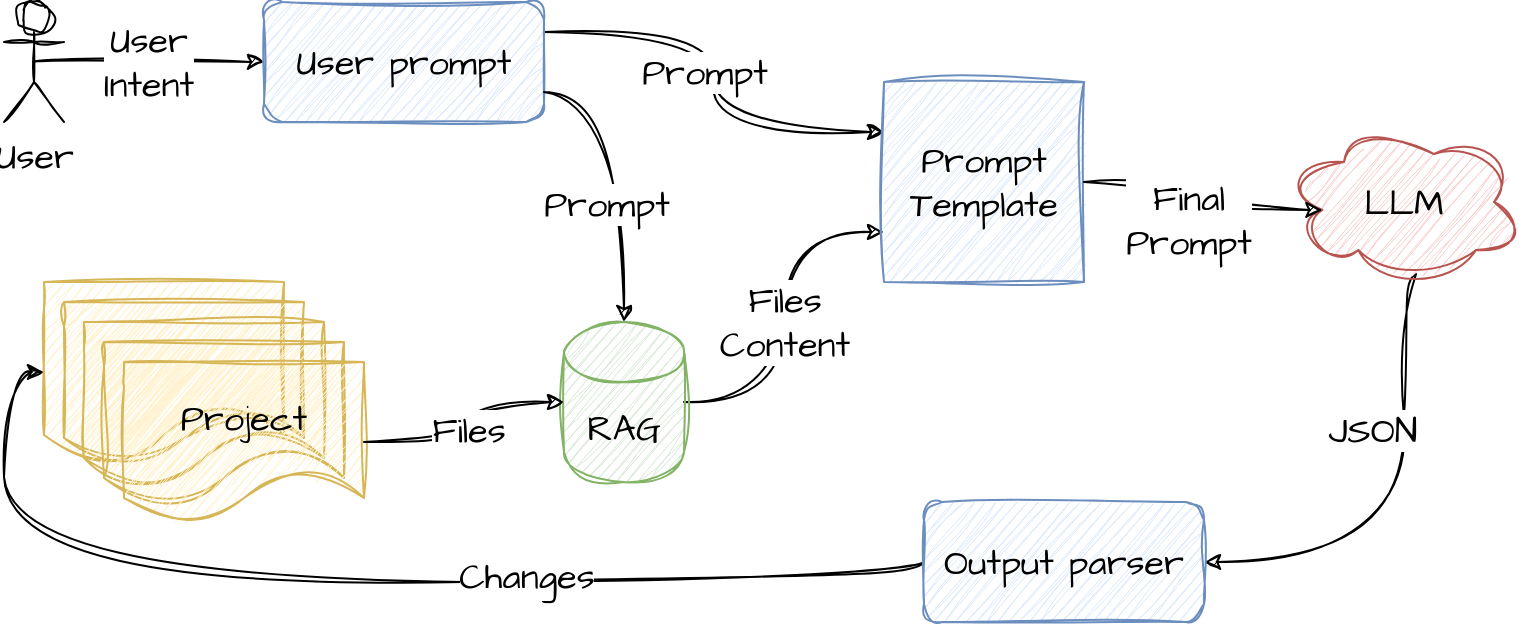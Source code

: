<mxfile version="25.0.3" pages="4">
  <diagram name="Page-1" id="oazhaLvXO2D3UBcIOCiB">
    <mxGraphModel dx="1434" dy="795" grid="1" gridSize="10" guides="1" tooltips="1" connect="1" arrows="1" fold="1" page="1" pageScale="1" pageWidth="1100" pageHeight="850" math="0" shadow="0">
      <root>
        <mxCell id="0" />
        <mxCell id="1" parent="0" />
        <mxCell id="S_8tOoLPtl0YikLWsw4y-13" style="edgeStyle=orthogonalEdgeStyle;rounded=0;sketch=1;hachureGap=4;jiggle=2;curveFitting=1;orthogonalLoop=1;jettySize=auto;html=1;exitX=0.5;exitY=0.5;exitDx=0;exitDy=0;exitPerimeter=0;entryX=0;entryY=0.5;entryDx=0;entryDy=0;fontFamily=Architects Daughter;fontSource=https%3A%2F%2Ffonts.googleapis.com%2Fcss%3Ffamily%3DArchitects%2BDaughter;curved=1;fontSize=18;" parent="1" source="S_8tOoLPtl0YikLWsw4y-2" target="S_8tOoLPtl0YikLWsw4y-4" edge="1">
          <mxGeometry relative="1" as="geometry" />
        </mxCell>
        <mxCell id="5txAaPYRH_cIqNZOEnBX-3" value="User&lt;div&gt;Intent&lt;/div&gt;" style="edgeLabel;html=1;align=center;verticalAlign=middle;resizable=0;points=[];sketch=1;hachureGap=4;jiggle=2;curveFitting=1;fontFamily=Architects Daughter;fontSource=https%3A%2F%2Ffonts.googleapis.com%2Fcss%3Ffamily%3DArchitects%2BDaughter;fontSize=18;" vertex="1" connectable="0" parent="S_8tOoLPtl0YikLWsw4y-13">
          <mxGeometry x="-0.011" relative="1" as="geometry">
            <mxPoint as="offset" />
          </mxGeometry>
        </mxCell>
        <mxCell id="S_8tOoLPtl0YikLWsw4y-2" value="User" style="shape=umlActor;verticalLabelPosition=bottom;verticalAlign=top;html=1;outlineConnect=0;sketch=1;hachureGap=4;jiggle=2;curveFitting=1;fontFamily=Architects Daughter;fontSource=https%3A%2F%2Ffonts.googleapis.com%2Fcss%3Ffamily%3DArchitects%2BDaughter;fontSize=18;" parent="1" vertex="1">
          <mxGeometry x="160" y="260" width="30" height="60" as="geometry" />
        </mxCell>
        <mxCell id="S_8tOoLPtl0YikLWsw4y-15" style="edgeStyle=orthogonalEdgeStyle;rounded=0;sketch=1;hachureGap=4;jiggle=2;curveFitting=1;orthogonalLoop=1;jettySize=auto;html=1;exitX=1;exitY=0.25;exitDx=0;exitDy=0;entryX=0;entryY=0.25;entryDx=0;entryDy=0;fontFamily=Architects Daughter;fontSource=https%3A%2F%2Ffonts.googleapis.com%2Fcss%3Ffamily%3DArchitects%2BDaughter;curved=1;fontSize=18;" parent="1" source="S_8tOoLPtl0YikLWsw4y-4" target="S_8tOoLPtl0YikLWsw4y-14" edge="1">
          <mxGeometry relative="1" as="geometry" />
        </mxCell>
        <mxCell id="5txAaPYRH_cIqNZOEnBX-4" value="Prompt" style="edgeLabel;html=1;align=center;verticalAlign=middle;resizable=0;points=[];sketch=1;hachureGap=4;jiggle=2;curveFitting=1;fontFamily=Architects Daughter;fontSource=https%3A%2F%2Ffonts.googleapis.com%2Fcss%3Ffamily%3DArchitects%2BDaughter;fontSize=18;" vertex="1" connectable="0" parent="S_8tOoLPtl0YikLWsw4y-15">
          <mxGeometry x="-0.048" y="-5" relative="1" as="geometry">
            <mxPoint as="offset" />
          </mxGeometry>
        </mxCell>
        <mxCell id="S_8tOoLPtl0YikLWsw4y-4" value="User prompt" style="rounded=1;whiteSpace=wrap;html=1;sketch=1;hachureGap=4;jiggle=2;curveFitting=1;fontFamily=Architects Daughter;fontSource=https%3A%2F%2Ffonts.googleapis.com%2Fcss%3Ffamily%3DArchitects%2BDaughter;fillColor=#dae8fc;strokeColor=#6c8ebf;fontSize=18;" parent="1" vertex="1">
          <mxGeometry x="290" y="260" width="140" height="60" as="geometry" />
        </mxCell>
        <mxCell id="S_8tOoLPtl0YikLWsw4y-16" style="edgeStyle=orthogonalEdgeStyle;rounded=0;sketch=1;hachureGap=4;jiggle=2;curveFitting=1;orthogonalLoop=1;jettySize=auto;html=1;exitX=1;exitY=0.5;exitDx=0;exitDy=0;exitPerimeter=0;entryX=0;entryY=0.75;entryDx=0;entryDy=0;fontFamily=Architects Daughter;fontSource=https%3A%2F%2Ffonts.googleapis.com%2Fcss%3Ffamily%3DArchitects%2BDaughter;curved=1;fontSize=18;" parent="1" source="S_8tOoLPtl0YikLWsw4y-5" target="S_8tOoLPtl0YikLWsw4y-14" edge="1">
          <mxGeometry relative="1" as="geometry" />
        </mxCell>
        <mxCell id="5txAaPYRH_cIqNZOEnBX-6" value="Files&lt;br&gt;Content" style="edgeLabel;html=1;align=center;verticalAlign=middle;resizable=0;points=[];sketch=1;hachureGap=4;jiggle=2;curveFitting=1;fontFamily=Architects Daughter;fontSource=https%3A%2F%2Ffonts.googleapis.com%2Fcss%3Ffamily%3DArchitects%2BDaughter;fontSize=18;" vertex="1" connectable="0" parent="S_8tOoLPtl0YikLWsw4y-16">
          <mxGeometry x="-0.029" relative="1" as="geometry">
            <mxPoint as="offset" />
          </mxGeometry>
        </mxCell>
        <mxCell id="S_8tOoLPtl0YikLWsw4y-5" value="RAG" style="shape=cylinder3;whiteSpace=wrap;html=1;boundedLbl=1;backgroundOutline=1;size=15;sketch=1;hachureGap=4;jiggle=2;curveFitting=1;fontFamily=Architects Daughter;fontSource=https%3A%2F%2Ffonts.googleapis.com%2Fcss%3Ffamily%3DArchitects%2BDaughter;fillColor=#d5e8d4;strokeColor=#82b366;fontSize=18;" parent="1" vertex="1">
          <mxGeometry x="440" y="420" width="60" height="80" as="geometry" />
        </mxCell>
        <mxCell id="S_8tOoLPtl0YikLWsw4y-6" value="" style="shape=document;whiteSpace=wrap;html=1;boundedLbl=1;sketch=1;hachureGap=4;jiggle=2;curveFitting=1;fontFamily=Architects Daughter;fontSource=https%3A%2F%2Ffonts.googleapis.com%2Fcss%3Ffamily%3DArchitects%2BDaughter;fillColor=#fff2cc;strokeColor=#d6b656;fontSize=18;" parent="1" vertex="1">
          <mxGeometry x="180" y="400" width="120" height="90" as="geometry" />
        </mxCell>
        <mxCell id="S_8tOoLPtl0YikLWsw4y-7" value="" style="shape=document;whiteSpace=wrap;html=1;boundedLbl=1;sketch=1;hachureGap=4;jiggle=2;curveFitting=1;fontFamily=Architects Daughter;fontSource=https%3A%2F%2Ffonts.googleapis.com%2Fcss%3Ffamily%3DArchitects%2BDaughter;fillColor=#fff2cc;strokeColor=#d6b656;fontSize=18;" parent="1" vertex="1">
          <mxGeometry x="190" y="410" width="120" height="80" as="geometry" />
        </mxCell>
        <mxCell id="S_8tOoLPtl0YikLWsw4y-8" value="" style="shape=document;whiteSpace=wrap;html=1;boundedLbl=1;sketch=1;hachureGap=4;jiggle=2;curveFitting=1;fontFamily=Architects Daughter;fontSource=https%3A%2F%2Ffonts.googleapis.com%2Fcss%3Ffamily%3DArchitects%2BDaughter;fillColor=#fff2cc;strokeColor=#d6b656;fontSize=18;" parent="1" vertex="1">
          <mxGeometry x="200" y="420" width="120" height="80" as="geometry" />
        </mxCell>
        <mxCell id="S_8tOoLPtl0YikLWsw4y-9" value="" style="shape=document;whiteSpace=wrap;html=1;boundedLbl=1;sketch=1;hachureGap=4;jiggle=2;curveFitting=1;fontFamily=Architects Daughter;fontSource=https%3A%2F%2Ffonts.googleapis.com%2Fcss%3Ffamily%3DArchitects%2BDaughter;fillColor=#fff2cc;strokeColor=#d6b656;fontSize=18;" parent="1" vertex="1">
          <mxGeometry x="210" y="430" width="120" height="80" as="geometry" />
        </mxCell>
        <mxCell id="S_8tOoLPtl0YikLWsw4y-10" value="Project" style="shape=document;whiteSpace=wrap;html=1;boundedLbl=1;sketch=1;hachureGap=4;jiggle=2;curveFitting=1;fontFamily=Architects Daughter;fontSource=https%3A%2F%2Ffonts.googleapis.com%2Fcss%3Ffamily%3DArchitects%2BDaughter;fontSize=18;fillColor=#fff2cc;strokeColor=#d6b656;" parent="1" vertex="1">
          <mxGeometry x="220" y="440" width="120" height="80" as="geometry" />
        </mxCell>
        <mxCell id="S_8tOoLPtl0YikLWsw4y-11" style="edgeStyle=orthogonalEdgeStyle;rounded=0;sketch=1;hachureGap=4;jiggle=2;curveFitting=1;orthogonalLoop=1;jettySize=auto;html=1;exitX=1;exitY=0.5;exitDx=0;exitDy=0;entryX=0;entryY=0.5;entryDx=0;entryDy=0;entryPerimeter=0;fontFamily=Architects Daughter;fontSource=https%3A%2F%2Ffonts.googleapis.com%2Fcss%3Ffamily%3DArchitects%2BDaughter;curved=1;fontSize=18;" parent="1" source="S_8tOoLPtl0YikLWsw4y-10" target="S_8tOoLPtl0YikLWsw4y-5" edge="1">
          <mxGeometry relative="1" as="geometry" />
        </mxCell>
        <mxCell id="5txAaPYRH_cIqNZOEnBX-2" value="Files" style="edgeLabel;html=1;align=center;verticalAlign=middle;resizable=0;points=[];sketch=1;hachureGap=4;jiggle=2;curveFitting=1;fontFamily=Architects Daughter;fontSource=https%3A%2F%2Ffonts.googleapis.com%2Fcss%3Ffamily%3DArchitects%2BDaughter;fontSize=18;" vertex="1" connectable="0" parent="S_8tOoLPtl0YikLWsw4y-11">
          <mxGeometry x="-0.058" y="-2" relative="1" as="geometry">
            <mxPoint as="offset" />
          </mxGeometry>
        </mxCell>
        <mxCell id="S_8tOoLPtl0YikLWsw4y-19" value="JSON" style="edgeStyle=orthogonalEdgeStyle;rounded=0;sketch=1;hachureGap=4;jiggle=2;curveFitting=1;orthogonalLoop=1;jettySize=auto;html=1;exitDx=0;exitDy=0;exitPerimeter=0;fontFamily=Architects Daughter;fontSource=https%3A%2F%2Ffonts.googleapis.com%2Fcss%3Ffamily%3DArchitects%2BDaughter;curved=1;entryDx=0;entryDy=0;movable=1;resizable=1;rotatable=1;deletable=1;editable=1;locked=0;connectable=1;entryX=1;entryY=0.5;exitX=0.55;exitY=0.95;fontSize=18;" parent="1" source="S_8tOoLPtl0YikLWsw4y-12" target="S_8tOoLPtl0YikLWsw4y-18" edge="1">
          <mxGeometry x="-0.329" y="-16" relative="1" as="geometry">
            <mxPoint x="700" y="590" as="targetPoint" />
            <Array as="points">
              <mxPoint x="860" y="396" />
              <mxPoint x="860" y="540" />
            </Array>
            <mxPoint as="offset" />
          </mxGeometry>
        </mxCell>
        <mxCell id="S_8tOoLPtl0YikLWsw4y-12" value="LLM" style="ellipse;shape=cloud;whiteSpace=wrap;html=1;sketch=1;hachureGap=4;jiggle=2;curveFitting=1;fontFamily=Architects Daughter;fontSource=https%3A%2F%2Ffonts.googleapis.com%2Fcss%3Ffamily%3DArchitects%2BDaughter;fillColor=#f8cecc;strokeColor=#b85450;fontSize=18;" parent="1" vertex="1">
          <mxGeometry x="800" y="320" width="120" height="80" as="geometry" />
        </mxCell>
        <mxCell id="S_8tOoLPtl0YikLWsw4y-14" value="Prompt&lt;div&gt;Template&lt;/div&gt;" style="whiteSpace=wrap;html=1;aspect=fixed;sketch=1;hachureGap=4;jiggle=2;curveFitting=1;fontFamily=Architects Daughter;fontSource=https%3A%2F%2Ffonts.googleapis.com%2Fcss%3Ffamily%3DArchitects%2BDaughter;fillColor=#dae8fc;strokeColor=#6c8ebf;fontSize=18;" parent="1" vertex="1">
          <mxGeometry x="600" y="300" width="100" height="100" as="geometry" />
        </mxCell>
        <mxCell id="S_8tOoLPtl0YikLWsw4y-17" style="edgeStyle=orthogonalEdgeStyle;rounded=0;sketch=1;hachureGap=4;jiggle=2;curveFitting=1;orthogonalLoop=1;jettySize=auto;html=1;exitX=1;exitY=0.5;exitDx=0;exitDy=0;entryX=0.16;entryY=0.55;entryDx=0;entryDy=0;entryPerimeter=0;fontFamily=Architects Daughter;fontSource=https%3A%2F%2Ffonts.googleapis.com%2Fcss%3Ffamily%3DArchitects%2BDaughter;curved=1;fontSize=18;" parent="1" source="S_8tOoLPtl0YikLWsw4y-14" target="S_8tOoLPtl0YikLWsw4y-12" edge="1">
          <mxGeometry relative="1" as="geometry" />
        </mxCell>
        <mxCell id="5txAaPYRH_cIqNZOEnBX-7" value="Final&lt;br&gt;Prompt" style="edgeLabel;html=1;align=center;verticalAlign=middle;resizable=0;points=[];sketch=1;hachureGap=4;jiggle=2;curveFitting=1;fontFamily=Architects Daughter;fontSource=https%3A%2F%2Ffonts.googleapis.com%2Fcss%3Ffamily%3DArchitects%2BDaughter;fontSize=18;" vertex="1" connectable="0" parent="S_8tOoLPtl0YikLWsw4y-17">
          <mxGeometry x="-0.016" y="-5" relative="1" as="geometry">
            <mxPoint as="offset" />
          </mxGeometry>
        </mxCell>
        <mxCell id="S_8tOoLPtl0YikLWsw4y-20" style="edgeStyle=orthogonalEdgeStyle;rounded=0;sketch=1;hachureGap=4;jiggle=2;curveFitting=1;orthogonalLoop=1;jettySize=auto;html=1;entryX=0;entryY=0.5;entryDx=0;entryDy=0;fontFamily=Architects Daughter;fontSource=https%3A%2F%2Ffonts.googleapis.com%2Fcss%3Ffamily%3DArchitects%2BDaughter;curved=1;fontSize=18;exitX=0;exitY=0.5;exitDx=0;exitDy=0;" parent="1" source="S_8tOoLPtl0YikLWsw4y-18" target="S_8tOoLPtl0YikLWsw4y-6" edge="1">
          <mxGeometry relative="1" as="geometry">
            <Array as="points">
              <mxPoint x="620" y="550" />
              <mxPoint x="160" y="550" />
              <mxPoint x="160" y="445" />
            </Array>
          </mxGeometry>
        </mxCell>
        <mxCell id="5txAaPYRH_cIqNZOEnBX-1" value="Changes" style="edgeLabel;html=1;align=center;verticalAlign=middle;resizable=0;points=[];sketch=1;hachureGap=4;jiggle=2;curveFitting=1;fontFamily=Architects Daughter;fontSource=https%3A%2F%2Ffonts.googleapis.com%2Fcss%3Ffamily%3DArchitects%2BDaughter;fontSize=18;" vertex="1" connectable="0" parent="S_8tOoLPtl0YikLWsw4y-20">
          <mxGeometry x="-0.296" y="-3" relative="1" as="geometry">
            <mxPoint as="offset" />
          </mxGeometry>
        </mxCell>
        <mxCell id="S_8tOoLPtl0YikLWsw4y-18" value="Output parser" style="rounded=1;whiteSpace=wrap;html=1;sketch=1;hachureGap=4;jiggle=2;curveFitting=1;fontFamily=Architects Daughter;fontSource=https%3A%2F%2Ffonts.googleapis.com%2Fcss%3Ffamily%3DArchitects%2BDaughter;fillColor=#dae8fc;strokeColor=#6c8ebf;fontSize=18;" parent="1" vertex="1">
          <mxGeometry x="620" y="510" width="140" height="60" as="geometry" />
        </mxCell>
        <mxCell id="S_8tOoLPtl0YikLWsw4y-21" style="edgeStyle=orthogonalEdgeStyle;rounded=0;sketch=1;hachureGap=4;jiggle=2;curveFitting=1;orthogonalLoop=1;jettySize=auto;html=1;exitX=1;exitY=0.75;exitDx=0;exitDy=0;entryX=0.5;entryY=0;entryDx=0;entryDy=0;entryPerimeter=0;fontFamily=Architects Daughter;fontSource=https%3A%2F%2Ffonts.googleapis.com%2Fcss%3Ffamily%3DArchitects%2BDaughter;curved=1;fontSize=18;" parent="1" source="S_8tOoLPtl0YikLWsw4y-4" target="S_8tOoLPtl0YikLWsw4y-5" edge="1">
          <mxGeometry relative="1" as="geometry" />
        </mxCell>
        <mxCell id="5txAaPYRH_cIqNZOEnBX-5" value="Prompt" style="edgeLabel;html=1;align=center;verticalAlign=middle;resizable=0;points=[];sketch=1;hachureGap=4;jiggle=2;curveFitting=1;fontFamily=Architects Daughter;fontSource=https%3A%2F%2Ffonts.googleapis.com%2Fcss%3Ffamily%3DArchitects%2BDaughter;fontSize=18;" vertex="1" connectable="0" parent="S_8tOoLPtl0YikLWsw4y-21">
          <mxGeometry x="0.237" y="-9" relative="1" as="geometry">
            <mxPoint as="offset" />
          </mxGeometry>
        </mxCell>
      </root>
    </mxGraphModel>
  </diagram>
  <diagram id="iB8PGh4Mc4KzOAnA35IF" name="Page-2">
    <mxGraphModel dx="1281" dy="794" grid="1" gridSize="10" guides="1" tooltips="1" connect="1" arrows="1" fold="1" page="1" pageScale="1" pageWidth="1100" pageHeight="850" math="0" shadow="0">
      <root>
        <mxCell id="0" />
        <mxCell id="1" parent="0" />
        <mxCell id="xtwSSe_AT421nZ-vDb_2-1" value="Embedding model" style="ellipse;shape=cloud;whiteSpace=wrap;html=1;sketch=1;hachureGap=4;jiggle=2;curveFitting=1;fontFamily=Architects Daughter;fontSource=https%3A%2F%2Ffonts.googleapis.com%2Fcss%3Ffamily%3DArchitects%2BDaughter;fillColor=#f8cecc;strokeColor=#b85450;fontSize=18;" parent="1" vertex="1">
          <mxGeometry x="700" y="173.75" width="190" height="90" as="geometry" />
        </mxCell>
        <mxCell id="VN1SwwJwsBOyyRko_h0v-1" value="" style="shape=document;whiteSpace=wrap;html=1;boundedLbl=1;sketch=1;hachureGap=4;jiggle=2;curveFitting=1;fontFamily=Architects Daughter;fontSource=https%3A%2F%2Ffonts.googleapis.com%2Fcss%3Ffamily%3DArchitects%2BDaughter;fillColor=#fff2cc;strokeColor=#d6b656;fontSize=18;" parent="1" vertex="1">
          <mxGeometry x="110" y="220" width="120" height="90" as="geometry" />
        </mxCell>
        <mxCell id="VN1SwwJwsBOyyRko_h0v-2" value="" style="shape=document;whiteSpace=wrap;html=1;boundedLbl=1;sketch=1;hachureGap=4;jiggle=2;curveFitting=1;fontFamily=Architects Daughter;fontSource=https%3A%2F%2Ffonts.googleapis.com%2Fcss%3Ffamily%3DArchitects%2BDaughter;fillColor=#fff2cc;strokeColor=#d6b656;fontSize=18;" parent="1" vertex="1">
          <mxGeometry x="120" y="230" width="120" height="80" as="geometry" />
        </mxCell>
        <mxCell id="VN1SwwJwsBOyyRko_h0v-3" value="" style="shape=document;whiteSpace=wrap;html=1;boundedLbl=1;sketch=1;hachureGap=4;jiggle=2;curveFitting=1;fontFamily=Architects Daughter;fontSource=https%3A%2F%2Ffonts.googleapis.com%2Fcss%3Ffamily%3DArchitects%2BDaughter;fillColor=#fff2cc;strokeColor=#d6b656;fontSize=18;" parent="1" vertex="1">
          <mxGeometry x="130" y="240" width="120" height="80" as="geometry" />
        </mxCell>
        <mxCell id="VN1SwwJwsBOyyRko_h0v-4" value="" style="shape=document;whiteSpace=wrap;html=1;boundedLbl=1;sketch=1;hachureGap=4;jiggle=2;curveFitting=1;fontFamily=Architects Daughter;fontSource=https%3A%2F%2Ffonts.googleapis.com%2Fcss%3Ffamily%3DArchitects%2BDaughter;fillColor=#fff2cc;strokeColor=#d6b656;fontSize=18;" parent="1" vertex="1">
          <mxGeometry x="140" y="250" width="120" height="80" as="geometry" />
        </mxCell>
        <mxCell id="VN1SwwJwsBOyyRko_h0v-5" value="Project" style="shape=document;whiteSpace=wrap;html=1;boundedLbl=1;sketch=1;hachureGap=4;jiggle=2;curveFitting=1;fontFamily=Architects Daughter;fontSource=https%3A%2F%2Ffonts.googleapis.com%2Fcss%3Ffamily%3DArchitects%2BDaughter;fillColor=#fff2cc;strokeColor=#d6b656;fontSize=18;" parent="1" vertex="1">
          <mxGeometry x="150" y="260" width="120" height="80" as="geometry" />
        </mxCell>
        <mxCell id="VN1SwwJwsBOyyRko_h0v-7" value="LLM" style="ellipse;shape=cloud;whiteSpace=wrap;html=1;sketch=1;hachureGap=4;jiggle=2;curveFitting=1;fontFamily=Architects Daughter;fontSource=https%3A%2F%2Ffonts.googleapis.com%2Fcss%3Ffamily%3DArchitects%2BDaughter;fillColor=#f8cecc;strokeColor=#b85450;fontSize=18;" parent="1" vertex="1">
          <mxGeometry x="420" y="173.75" width="170" height="90" as="geometry" />
        </mxCell>
        <mxCell id="VN1SwwJwsBOyyRko_h0v-9" style="edgeStyle=orthogonalEdgeStyle;rounded=0;sketch=1;hachureGap=4;jiggle=2;curveFitting=1;orthogonalLoop=1;jettySize=auto;html=1;exitX=0.875;exitY=0.5;exitDx=0;exitDy=0;exitPerimeter=0;entryX=0.07;entryY=0.4;entryDx=0;entryDy=0;entryPerimeter=0;fontFamily=Architects Daughter;fontSource=https%3A%2F%2Ffonts.googleapis.com%2Fcss%3Ffamily%3DArchitects%2BDaughter;curved=1;fontSize=18;" parent="1" source="VN1SwwJwsBOyyRko_h0v-7" target="xtwSSe_AT421nZ-vDb_2-1" edge="1">
          <mxGeometry relative="1" as="geometry" />
        </mxCell>
        <mxCell id="VN1SwwJwsBOyyRko_h0v-16" value="summary" style="edgeLabel;html=1;align=center;verticalAlign=bottom;resizable=0;points=[];sketch=1;hachureGap=4;jiggle=2;curveFitting=1;fontFamily=Architects Daughter;fontSource=https%3A%2F%2Ffonts.googleapis.com%2Fcss%3Ffamily%3DArchitects%2BDaughter;labelPosition=center;verticalLabelPosition=top;fontSize=18;" parent="VN1SwwJwsBOyyRko_h0v-9" vertex="1" connectable="0">
          <mxGeometry x="0.101" y="4" relative="1" as="geometry">
            <mxPoint as="offset" />
          </mxGeometry>
        </mxCell>
        <mxCell id="VN1SwwJwsBOyyRko_h0v-10" value="Vector DB" style="shape=cylinder3;whiteSpace=wrap;html=1;boundedLbl=1;backgroundOutline=1;size=15;sketch=1;hachureGap=4;jiggle=2;curveFitting=1;fontFamily=Architects Daughter;fontSource=https%3A%2F%2Ffonts.googleapis.com%2Fcss%3Ffamily%3DArchitects%2BDaughter;fillColor=#d5e8d4;strokeColor=#82b366;fontSize=18;" parent="1" vertex="1">
          <mxGeometry x="610" y="290" width="90" height="100" as="geometry" />
        </mxCell>
        <mxCell id="VN1SwwJwsBOyyRko_h0v-11" style="edgeStyle=orthogonalEdgeStyle;rounded=0;hachureGap=4;orthogonalLoop=1;jettySize=auto;html=1;exitX=0.96;exitY=0.7;exitDx=0;exitDy=0;exitPerimeter=0;entryX=1;entryY=0.5;entryDx=0;entryDy=0;entryPerimeter=0;fontFamily=Architects Daughter;fontSource=https%3A%2F%2Ffonts.googleapis.com%2Fcss%3Ffamily%3DArchitects%2BDaughter;curved=1;labelPosition=center;verticalLabelPosition=top;align=center;verticalAlign=bottom;fontSize=18;sketch=1;curveFitting=1;jiggle=2;" parent="1" source="xtwSSe_AT421nZ-vDb_2-1" target="VN1SwwJwsBOyyRko_h0v-10" edge="1">
          <mxGeometry relative="1" as="geometry">
            <Array as="points">
              <mxPoint x="900" y="237" />
              <mxPoint x="900" y="330" />
            </Array>
          </mxGeometry>
        </mxCell>
        <mxCell id="bm2JOlGjFoux9wzI2qHx-1" value="embeddings" style="edgeLabel;html=1;align=center;verticalAlign=middle;resizable=0;points=[];fontSize=18;fontFamily=Architects Daughter;fontSource=https%3A%2F%2Ffonts.googleapis.com%2Fcss%3Ffamily%3DArchitects%2BDaughter;" parent="VN1SwwJwsBOyyRko_h0v-11" vertex="1" connectable="0">
          <mxGeometry x="0.228" y="-3" relative="1" as="geometry">
            <mxPoint x="-10" y="23" as="offset" />
          </mxGeometry>
        </mxCell>
        <mxCell id="VN1SwwJwsBOyyRko_h0v-13" style="edgeStyle=orthogonalEdgeStyle;rounded=0;sketch=1;hachureGap=4;jiggle=2;curveFitting=1;orthogonalLoop=1;jettySize=auto;html=1;exitX=1;exitY=0.25;exitDx=0;exitDy=0;entryX=0.076;entryY=0.703;entryDx=0;entryDy=0;entryPerimeter=0;fontFamily=Architects Daughter;fontSource=https%3A%2F%2Ffonts.googleapis.com%2Fcss%3Ffamily%3DArchitects%2BDaughter;curved=1;labelPosition=center;verticalLabelPosition=top;align=center;verticalAlign=bottom;fontSize=18;" parent="1" source="VN1SwwJwsBOyyRko_h0v-5" target="VN1SwwJwsBOyyRko_h0v-7" edge="1">
          <mxGeometry relative="1" as="geometry" />
        </mxCell>
        <mxCell id="VN1SwwJwsBOyyRko_h0v-15" value="source code" style="edgeLabel;html=1;align=center;verticalAlign=middle;resizable=0;points=[];sketch=1;hachureGap=4;jiggle=2;curveFitting=1;fontFamily=Architects Daughter;fontSource=https%3A%2F%2Ffonts.googleapis.com%2Fcss%3Ffamily%3DArchitects%2BDaughter;fontSize=18;" parent="VN1SwwJwsBOyyRko_h0v-13" vertex="1" connectable="0">
          <mxGeometry x="0.034" y="-3" relative="1" as="geometry">
            <mxPoint x="-8" y="-19" as="offset" />
          </mxGeometry>
        </mxCell>
        <mxCell id="VN1SwwJwsBOyyRko_h0v-14" value="metadata" style="edgeStyle=orthogonalEdgeStyle;rounded=0;sketch=1;hachureGap=4;jiggle=2;curveFitting=1;orthogonalLoop=1;jettySize=auto;html=1;exitX=1;exitY=0.5;exitDx=0;exitDy=0;entryX=0;entryY=0;entryDx=0;entryDy=52.5;entryPerimeter=0;fontFamily=Architects Daughter;fontSource=https%3A%2F%2Ffonts.googleapis.com%2Fcss%3Ffamily%3DArchitects%2BDaughter;curved=1;labelPosition=center;verticalLabelPosition=top;align=center;verticalAlign=bottom;fontSize=18;" parent="1" source="VN1SwwJwsBOyyRko_h0v-5" target="VN1SwwJwsBOyyRko_h0v-10" edge="1">
          <mxGeometry x="-0.467" y="-40" relative="1" as="geometry">
            <mxPoint as="offset" />
          </mxGeometry>
        </mxCell>
      </root>
    </mxGraphModel>
  </diagram>
  <diagram id="t-Opk40KfbsVBidC5R6R" name="Page-3">
    <mxGraphModel dx="1434" dy="795" grid="1" gridSize="10" guides="1" tooltips="1" connect="1" arrows="1" fold="1" page="1" pageScale="1" pageWidth="1100" pageHeight="850" math="0" shadow="0">
      <root>
        <mxCell id="0" />
        <mxCell id="1" parent="0" />
        <mxCell id="swY6lGVAPVd0mvcleScm-12" value="Changes" style="edgeStyle=orthogonalEdgeStyle;rounded=0;sketch=1;hachureGap=4;jiggle=2;curveFitting=1;orthogonalLoop=1;jettySize=auto;html=1;exitX=0.88;exitY=0.25;exitDx=0;exitDy=0;exitPerimeter=0;entryX=0;entryY=0.25;entryDx=0;entryDy=0;fontFamily=Architects Daughter;fontSource=https%3A%2F%2Ffonts.googleapis.com%2Fcss%3Ffamily%3DArchitects%2BDaughter;fontSize=18;" parent="1" source="bTCOcJqqOGSFjxzvE44E-2" target="swY6lGVAPVd0mvcleScm-1" edge="1">
          <mxGeometry relative="1" as="geometry" />
        </mxCell>
        <mxCell id="bTCOcJqqOGSFjxzvE44E-2" value="AI Assistant" style="ellipse;shape=cloud;whiteSpace=wrap;html=1;sketch=1;hachureGap=4;jiggle=2;curveFitting=1;fontFamily=Architects Daughter;fontSource=https%3A%2F%2Ffonts.googleapis.com%2Fcss%3Ffamily%3DArchitects%2BDaughter;fillColor=#f8cecc;strokeColor=#b85450;fontSize=18;" parent="1" vertex="1">
          <mxGeometry x="430" y="310" width="180" height="80" as="geometry" />
        </mxCell>
        <mxCell id="swY6lGVAPVd0mvcleScm-1" value="" style="shape=document;whiteSpace=wrap;html=1;boundedLbl=1;sketch=1;hachureGap=4;jiggle=2;curveFitting=1;fontFamily=Architects Daughter;fontSource=https%3A%2F%2Ffonts.googleapis.com%2Fcss%3Ffamily%3DArchitects%2BDaughter;fontSize=18;fillColor=#fff2cc;strokeColor=#d6b656;" parent="1" vertex="1">
          <mxGeometry x="740" y="305" width="120" height="90" as="geometry" />
        </mxCell>
        <mxCell id="swY6lGVAPVd0mvcleScm-2" value="" style="shape=document;whiteSpace=wrap;html=1;boundedLbl=1;sketch=1;hachureGap=4;jiggle=2;curveFitting=1;fontFamily=Architects Daughter;fontSource=https%3A%2F%2Ffonts.googleapis.com%2Fcss%3Ffamily%3DArchitects%2BDaughter;fontSize=18;fillColor=#fff2cc;strokeColor=#d6b656;" parent="1" vertex="1">
          <mxGeometry x="750" y="315" width="120" height="80" as="geometry" />
        </mxCell>
        <mxCell id="swY6lGVAPVd0mvcleScm-3" value="" style="shape=document;whiteSpace=wrap;html=1;boundedLbl=1;sketch=1;hachureGap=4;jiggle=2;curveFitting=1;fontFamily=Architects Daughter;fontSource=https%3A%2F%2Ffonts.googleapis.com%2Fcss%3Ffamily%3DArchitects%2BDaughter;fontSize=18;fillColor=#fff2cc;strokeColor=#d6b656;" parent="1" vertex="1">
          <mxGeometry x="760" y="325" width="120" height="80" as="geometry" />
        </mxCell>
        <mxCell id="swY6lGVAPVd0mvcleScm-4" value="" style="shape=document;whiteSpace=wrap;html=1;boundedLbl=1;sketch=1;hachureGap=4;jiggle=2;curveFitting=1;fontFamily=Architects Daughter;fontSource=https%3A%2F%2Ffonts.googleapis.com%2Fcss%3Ffamily%3DArchitects%2BDaughter;fontSize=18;fillColor=#fff2cc;strokeColor=#d6b656;" parent="1" vertex="1">
          <mxGeometry x="770" y="335" width="120" height="80" as="geometry" />
        </mxCell>
        <mxCell id="swY6lGVAPVd0mvcleScm-5" value="Project" style="shape=document;whiteSpace=wrap;html=1;boundedLbl=1;sketch=1;hachureGap=4;jiggle=2;curveFitting=1;fontFamily=Architects Daughter;fontSource=https%3A%2F%2Ffonts.googleapis.com%2Fcss%3Ffamily%3DArchitects%2BDaughter;fontSize=18;fillColor=#fff2cc;strokeColor=#d6b656;" parent="1" vertex="1">
          <mxGeometry x="780" y="345" width="120" height="80" as="geometry" />
        </mxCell>
        <mxCell id="swY6lGVAPVd0mvcleScm-11" style="edgeStyle=orthogonalEdgeStyle;rounded=0;sketch=1;hachureGap=4;jiggle=2;curveFitting=1;orthogonalLoop=1;jettySize=auto;html=1;exitX=1;exitY=0.333;exitDx=0;exitDy=0;exitPerimeter=0;fontFamily=Architects Daughter;fontSource=https%3A%2F%2Ffonts.googleapis.com%2Fcss%3Ffamily%3DArchitects%2BDaughter;fontSize=18;entryX=0.07;entryY=0.4;entryDx=0;entryDy=0;entryPerimeter=0;" parent="1" source="swY6lGVAPVd0mvcleScm-6" target="bTCOcJqqOGSFjxzvE44E-2" edge="1">
          <mxGeometry relative="1" as="geometry" />
        </mxCell>
        <mxCell id="y-_X2KWkp49FCPgIyqAt-1" value="User Input" style="edgeLabel;html=1;align=center;verticalAlign=middle;resizable=0;points=[];fontSize=18;fontFamily=Architects Daughter;" parent="swY6lGVAPVd0mvcleScm-11" vertex="1" connectable="0">
          <mxGeometry x="-0.236" y="-4" relative="1" as="geometry">
            <mxPoint as="offset" />
          </mxGeometry>
        </mxCell>
        <mxCell id="swY6lGVAPVd0mvcleScm-6" value="User" style="shape=umlActor;verticalLabelPosition=bottom;verticalAlign=top;html=1;outlineConnect=0;sketch=1;hachureGap=4;jiggle=2;curveFitting=1;fontFamily=Architects Daughter;fontSource=https%3A%2F%2Ffonts.googleapis.com%2Fcss%3Ffamily%3DArchitects%2BDaughter;fontSize=18;" parent="1" vertex="1">
          <mxGeometry x="260" y="320" width="30" height="60" as="geometry" />
        </mxCell>
        <mxCell id="swY6lGVAPVd0mvcleScm-13" value="Files" style="edgeStyle=orthogonalEdgeStyle;rounded=0;sketch=1;hachureGap=4;jiggle=2;curveFitting=1;orthogonalLoop=1;jettySize=auto;html=1;exitX=0;exitY=0.75;exitDx=0;exitDy=0;entryX=0.96;entryY=0.7;entryDx=0;entryDy=0;entryPerimeter=0;fontFamily=Architects Daughter;fontSource=https%3A%2F%2Ffonts.googleapis.com%2Fcss%3Ffamily%3DArchitects%2BDaughter;fontSize=18;" parent="1" source="swY6lGVAPVd0mvcleScm-1" target="bTCOcJqqOGSFjxzvE44E-2" edge="1">
          <mxGeometry relative="1" as="geometry">
            <Array as="points">
              <mxPoint x="680" y="373" />
              <mxPoint x="680" y="366" />
            </Array>
          </mxGeometry>
        </mxCell>
      </root>
    </mxGraphModel>
  </diagram>
  <diagram id="UYCaxbZpyvU_ca2bfVGL" name="Page-4">
    <mxGraphModel dx="1434" dy="795" grid="1" gridSize="10" guides="1" tooltips="1" connect="1" arrows="1" fold="1" page="1" pageScale="1" pageWidth="1169" pageHeight="827" math="0" shadow="0">
      <root>
        <mxCell id="0" />
        <mxCell id="1" parent="0" />
        <mxCell id="-UN7MbZvz_ZkzBWHAnUP-6" style="edgeStyle=orthogonalEdgeStyle;html=1;exitX=1;exitY=0.75;exitDx=0;exitDy=0;entryX=0;entryY=0.25;entryDx=0;entryDy=0;sketch=1;curveFitting=1;jiggle=2;fontSize=18;curved=1;startArrow=classic;startFill=1;" parent="1" source="-UN7MbZvz_ZkzBWHAnUP-1" target="-UN7MbZvz_ZkzBWHAnUP-3" edge="1">
          <mxGeometry relative="1" as="geometry" />
        </mxCell>
        <mxCell id="FPBOHxzKIIoKCbLrzO7l-15" value="prompts/&lt;br&gt;completions" style="edgeLabel;html=1;align=center;verticalAlign=middle;resizable=0;points=[];fontSize=18;fontFamily=Architects Daughter;" parent="-UN7MbZvz_ZkzBWHAnUP-6" vertex="1" connectable="0">
          <mxGeometry x="-0.118" y="-4" relative="1" as="geometry">
            <mxPoint as="offset" />
          </mxGeometry>
        </mxCell>
        <mxCell id="VHsWbVbpPfnrGmNu7dUj-7" style="edgeStyle=orthogonalEdgeStyle;html=1;exitX=1;exitY=0.25;exitDx=0;exitDy=0;sketch=1;curveFitting=1;jiggle=2;entryX=0;entryY=0;entryDx=0;entryDy=75;entryPerimeter=0;fontSize=18;curved=1;" parent="1" source="-UN7MbZvz_ZkzBWHAnUP-1" target="VHsWbVbpPfnrGmNu7dUj-4" edge="1">
          <mxGeometry relative="1" as="geometry">
            <mxPoint x="560" y="270" as="targetPoint" />
          </mxGeometry>
        </mxCell>
        <mxCell id="FPBOHxzKIIoKCbLrzO7l-14" value="changes" style="edgeLabel;html=1;align=center;verticalAlign=middle;resizable=0;points=[];fontSize=18;fontFamily=Architects Daughter;" parent="VHsWbVbpPfnrGmNu7dUj-7" vertex="1" connectable="0">
          <mxGeometry x="-0.108" y="3" relative="1" as="geometry">
            <mxPoint as="offset" />
          </mxGeometry>
        </mxCell>
        <mxCell id="FPBOHxzKIIoKCbLrzO7l-6" style="edgeStyle=orthogonalEdgeStyle;curved=1;sketch=1;html=1;exitX=0;exitY=0.5;exitDx=0;exitDy=0;entryX=1;entryY=0.5;entryDx=0;entryDy=0;fontFamily=Architects Daughter;fontSource=https%3A%2F%2Ffonts.googleapis.com%2Fcss%3Ffamily%3DArchitects%2BDaughter;fontSize=18;startArrow=classic;startFill=1;endArrow=none;endFill=0;" parent="1" source="-UN7MbZvz_ZkzBWHAnUP-1" target="-UN7MbZvz_ZkzBWHAnUP-4" edge="1">
          <mxGeometry relative="1" as="geometry" />
        </mxCell>
        <mxCell id="FPBOHxzKIIoKCbLrzO7l-11" value="relevant files" style="edgeLabel;html=1;align=center;verticalAlign=middle;resizable=0;points=[];fontSize=18;fontFamily=Architects Daughter;" parent="FPBOHxzKIIoKCbLrzO7l-6" vertex="1" connectable="0">
          <mxGeometry x="-0.123" y="12" relative="1" as="geometry">
            <mxPoint as="offset" />
          </mxGeometry>
        </mxCell>
        <mxCell id="-UN7MbZvz_ZkzBWHAnUP-1" value="Change Processor" style="rounded=1;whiteSpace=wrap;html=1;hachureGap=4;fontFamily=Architects Daughter;fontSource=https%3A%2F%2Ffonts.googleapis.com%2Fcss%3Ffamily%3DArchitects%2BDaughter;shadow=0;fillColor=#CCE5FF;sketch=1;curveFitting=1;jiggle=2;fontSize=18;" parent="1" vertex="1">
          <mxGeometry x="420" y="204" width="250" height="120" as="geometry" />
        </mxCell>
        <mxCell id="VHsWbVbpPfnrGmNu7dUj-1" style="edgeStyle=orthogonalEdgeStyle;html=1;exitX=0;exitY=0.5;exitDx=0;exitDy=0;entryX=1;entryY=0.25;entryDx=0;entryDy=0;sketch=1;curveFitting=1;jiggle=2;fontSize=18;curved=1;" parent="1" source="-UN7MbZvz_ZkzBWHAnUP-2" target="-UN7MbZvz_ZkzBWHAnUP-4" edge="1">
          <mxGeometry relative="1" as="geometry" />
        </mxCell>
        <mxCell id="FPBOHxzKIIoKCbLrzO7l-12" value="file content" style="edgeLabel;html=1;align=center;verticalAlign=middle;resizable=0;points=[];fontSize=18;fontFamily=Architects Daughter;" parent="VHsWbVbpPfnrGmNu7dUj-1" vertex="1" connectable="0">
          <mxGeometry x="-0.117" y="2" relative="1" as="geometry">
            <mxPoint x="-7" y="11" as="offset" />
          </mxGeometry>
        </mxCell>
        <mxCell id="VHsWbVbpPfnrGmNu7dUj-6" style="edgeStyle=orthogonalEdgeStyle;html=1;exitX=1;exitY=0.5;exitDx=0;exitDy=0;entryX=0;entryY=0;entryDx=0;entryDy=27.5;entryPerimeter=0;sketch=1;curveFitting=1;jiggle=2;fontSize=18;curved=1;startArrow=classic;startFill=1;endArrow=none;endFill=0;" parent="1" source="-UN7MbZvz_ZkzBWHAnUP-2" target="VHsWbVbpPfnrGmNu7dUj-4" edge="1">
          <mxGeometry relative="1" as="geometry" />
        </mxCell>
        <mxCell id="FPBOHxzKIIoKCbLrzO7l-13" value="files" style="edgeLabel;html=1;align=center;verticalAlign=middle;resizable=0;points=[];fontSize=18;fontFamily=Architects Daughter;" parent="VHsWbVbpPfnrGmNu7dUj-6" vertex="1" connectable="0">
          <mxGeometry x="-0.2" y="-3" relative="1" as="geometry">
            <mxPoint as="offset" />
          </mxGeometry>
        </mxCell>
        <mxCell id="-UN7MbZvz_ZkzBWHAnUP-2" value="File Indexer" style="rounded=1;whiteSpace=wrap;html=1;hachureGap=4;fontFamily=Architects Daughter;fontSource=https%3A%2F%2Ffonts.googleapis.com%2Fcss%3Ffamily%3DArchitects%2BDaughter;shadow=0;fillColor=#CCE5FF;sketch=1;curveFitting=1;jiggle=2;fontSize=18;" parent="1" vertex="1">
          <mxGeometry x="320" y="60" width="250" height="120" as="geometry" />
        </mxCell>
        <mxCell id="VHsWbVbpPfnrGmNu7dUj-11" style="edgeStyle=orthogonalEdgeStyle;sketch=1;html=1;exitX=1;exitY=0.5;exitDx=0;exitDy=0;entryX=0.093;entryY=0.549;entryDx=0;entryDy=0;entryPerimeter=0;strokeColor=none;startArrow=classic;startFill=1;fontSize=18;curved=1;" parent="1" source="-UN7MbZvz_ZkzBWHAnUP-3" target="VHsWbVbpPfnrGmNu7dUj-3" edge="1">
          <mxGeometry relative="1" as="geometry" />
        </mxCell>
        <mxCell id="FPBOHxzKIIoKCbLrzO7l-7" style="edgeStyle=orthogonalEdgeStyle;curved=1;sketch=1;html=1;exitX=1;exitY=0.25;exitDx=0;exitDy=0;entryX=0.55;entryY=0.95;entryDx=0;entryDy=0;entryPerimeter=0;fontFamily=Architects Daughter;fontSource=https%3A%2F%2Ffonts.googleapis.com%2Fcss%3Ffamily%3DArchitects%2BDaughter;fontSize=18;" parent="1" source="-UN7MbZvz_ZkzBWHAnUP-3" target="VHsWbVbpPfnrGmNu7dUj-3" edge="1">
          <mxGeometry relative="1" as="geometry" />
        </mxCell>
        <mxCell id="FPBOHxzKIIoKCbLrzO7l-9" style="edgeStyle=orthogonalEdgeStyle;curved=1;sketch=1;html=1;exitX=1;exitY=0.75;exitDx=0;exitDy=0;entryX=0.07;entryY=0.4;entryDx=0;entryDy=0;entryPerimeter=0;fontFamily=Architects Daughter;fontSource=https%3A%2F%2Ffonts.googleapis.com%2Fcss%3Ffamily%3DArchitects%2BDaughter;fontSize=18;" parent="1" source="-UN7MbZvz_ZkzBWHAnUP-3" target="FPBOHxzKIIoKCbLrzO7l-8" edge="1">
          <mxGeometry relative="1" as="geometry" />
        </mxCell>
        <mxCell id="-UN7MbZvz_ZkzBWHAnUP-3" value="LLM Client" style="rounded=1;whiteSpace=wrap;html=1;hachureGap=4;fontFamily=Architects Daughter;fontSource=https%3A%2F%2Ffonts.googleapis.com%2Fcss%3Ffamily%3DArchitects%2BDaughter;shadow=0;fillColor=#CCE5FF;sketch=1;curveFitting=1;jiggle=2;fontSize=18;" parent="1" vertex="1">
          <mxGeometry x="830" y="310" width="120" height="66" as="geometry" />
        </mxCell>
        <mxCell id="FPBOHxzKIIoKCbLrzO7l-5" style="edgeStyle=orthogonalEdgeStyle;curved=1;sketch=1;html=1;exitX=1;exitY=0.75;exitDx=0;exitDy=0;entryX=0;entryY=0.75;entryDx=0;entryDy=0;fontFamily=Architects Daughter;fontSource=https%3A%2F%2Ffonts.googleapis.com%2Fcss%3Ffamily%3DArchitects%2BDaughter;fontSize=18;startArrow=classic;startFill=1;" parent="1" source="-UN7MbZvz_ZkzBWHAnUP-4" target="-UN7MbZvz_ZkzBWHAnUP-3" edge="1">
          <mxGeometry relative="1" as="geometry" />
        </mxCell>
        <mxCell id="FPBOHxzKIIoKCbLrzO7l-10" value="summaries/&lt;br&gt;embeddings" style="edgeLabel;html=1;align=center;verticalAlign=middle;resizable=0;points=[];fontSize=18;fontFamily=Architects Daughter;" parent="FPBOHxzKIIoKCbLrzO7l-5" vertex="1" connectable="0">
          <mxGeometry x="-0.052" y="1" relative="1" as="geometry">
            <mxPoint as="offset" />
          </mxGeometry>
        </mxCell>
        <mxCell id="-UN7MbZvz_ZkzBWHAnUP-4" value="Context Storage" style="rounded=1;whiteSpace=wrap;html=1;hachureGap=4;fontFamily=Architects Daughter;fontSource=https%3A%2F%2Ffonts.googleapis.com%2Fcss%3Ffamily%3DArchitects%2BDaughter;shadow=0;fillColor=#CCE5FF;sketch=1;curveFitting=1;jiggle=2;fontSize=18;" parent="1" vertex="1">
          <mxGeometry x="90" y="270" width="120" height="120" as="geometry" />
        </mxCell>
        <mxCell id="VHsWbVbpPfnrGmNu7dUj-3" value="LLM-1" style="ellipse;shape=cloud;whiteSpace=wrap;html=1;sketch=1;curveFitting=1;jiggle=2;fillColor=#e1d5e7;strokeColor=#9673a6;fontSize=18;fontFamily=Architects Daughter;fontSource=https%3A%2F%2Ffonts.googleapis.com%2Fcss%3Ffamily%3DArchitects%2BDaughter;" parent="1" vertex="1">
          <mxGeometry x="950" y="170" width="170" height="100" as="geometry" />
        </mxCell>
        <mxCell id="VHsWbVbpPfnrGmNu7dUj-4" value="File System" style="shape=cylinder3;whiteSpace=wrap;html=1;boundedLbl=1;backgroundOutline=1;size=15;sketch=1;curveFitting=1;jiggle=2;fillColor=#d5e8d4;strokeColor=#82b366;fontSize=18;fontFamily=Architects Daughter;fontSource=https%3A%2F%2Ffonts.googleapis.com%2Fcss%3Ffamily%3DArchitects%2BDaughter;" parent="1" vertex="1">
          <mxGeometry x="790" y="90" width="90" height="130" as="geometry" />
        </mxCell>
        <mxCell id="FPBOHxzKIIoKCbLrzO7l-8" value="LLM-2" style="ellipse;shape=cloud;whiteSpace=wrap;html=1;sketch=1;curveFitting=1;jiggle=2;fillColor=#f8cecc;strokeColor=#b85450;fontSize=18;fontFamily=Architects Daughter;fontSource=https%3A%2F%2Ffonts.googleapis.com%2Fcss%3Ffamily%3DArchitects%2BDaughter;" parent="1" vertex="1">
          <mxGeometry x="990" y="340" width="130" height="100" as="geometry" />
        </mxCell>
      </root>
    </mxGraphModel>
  </diagram>
</mxfile>
